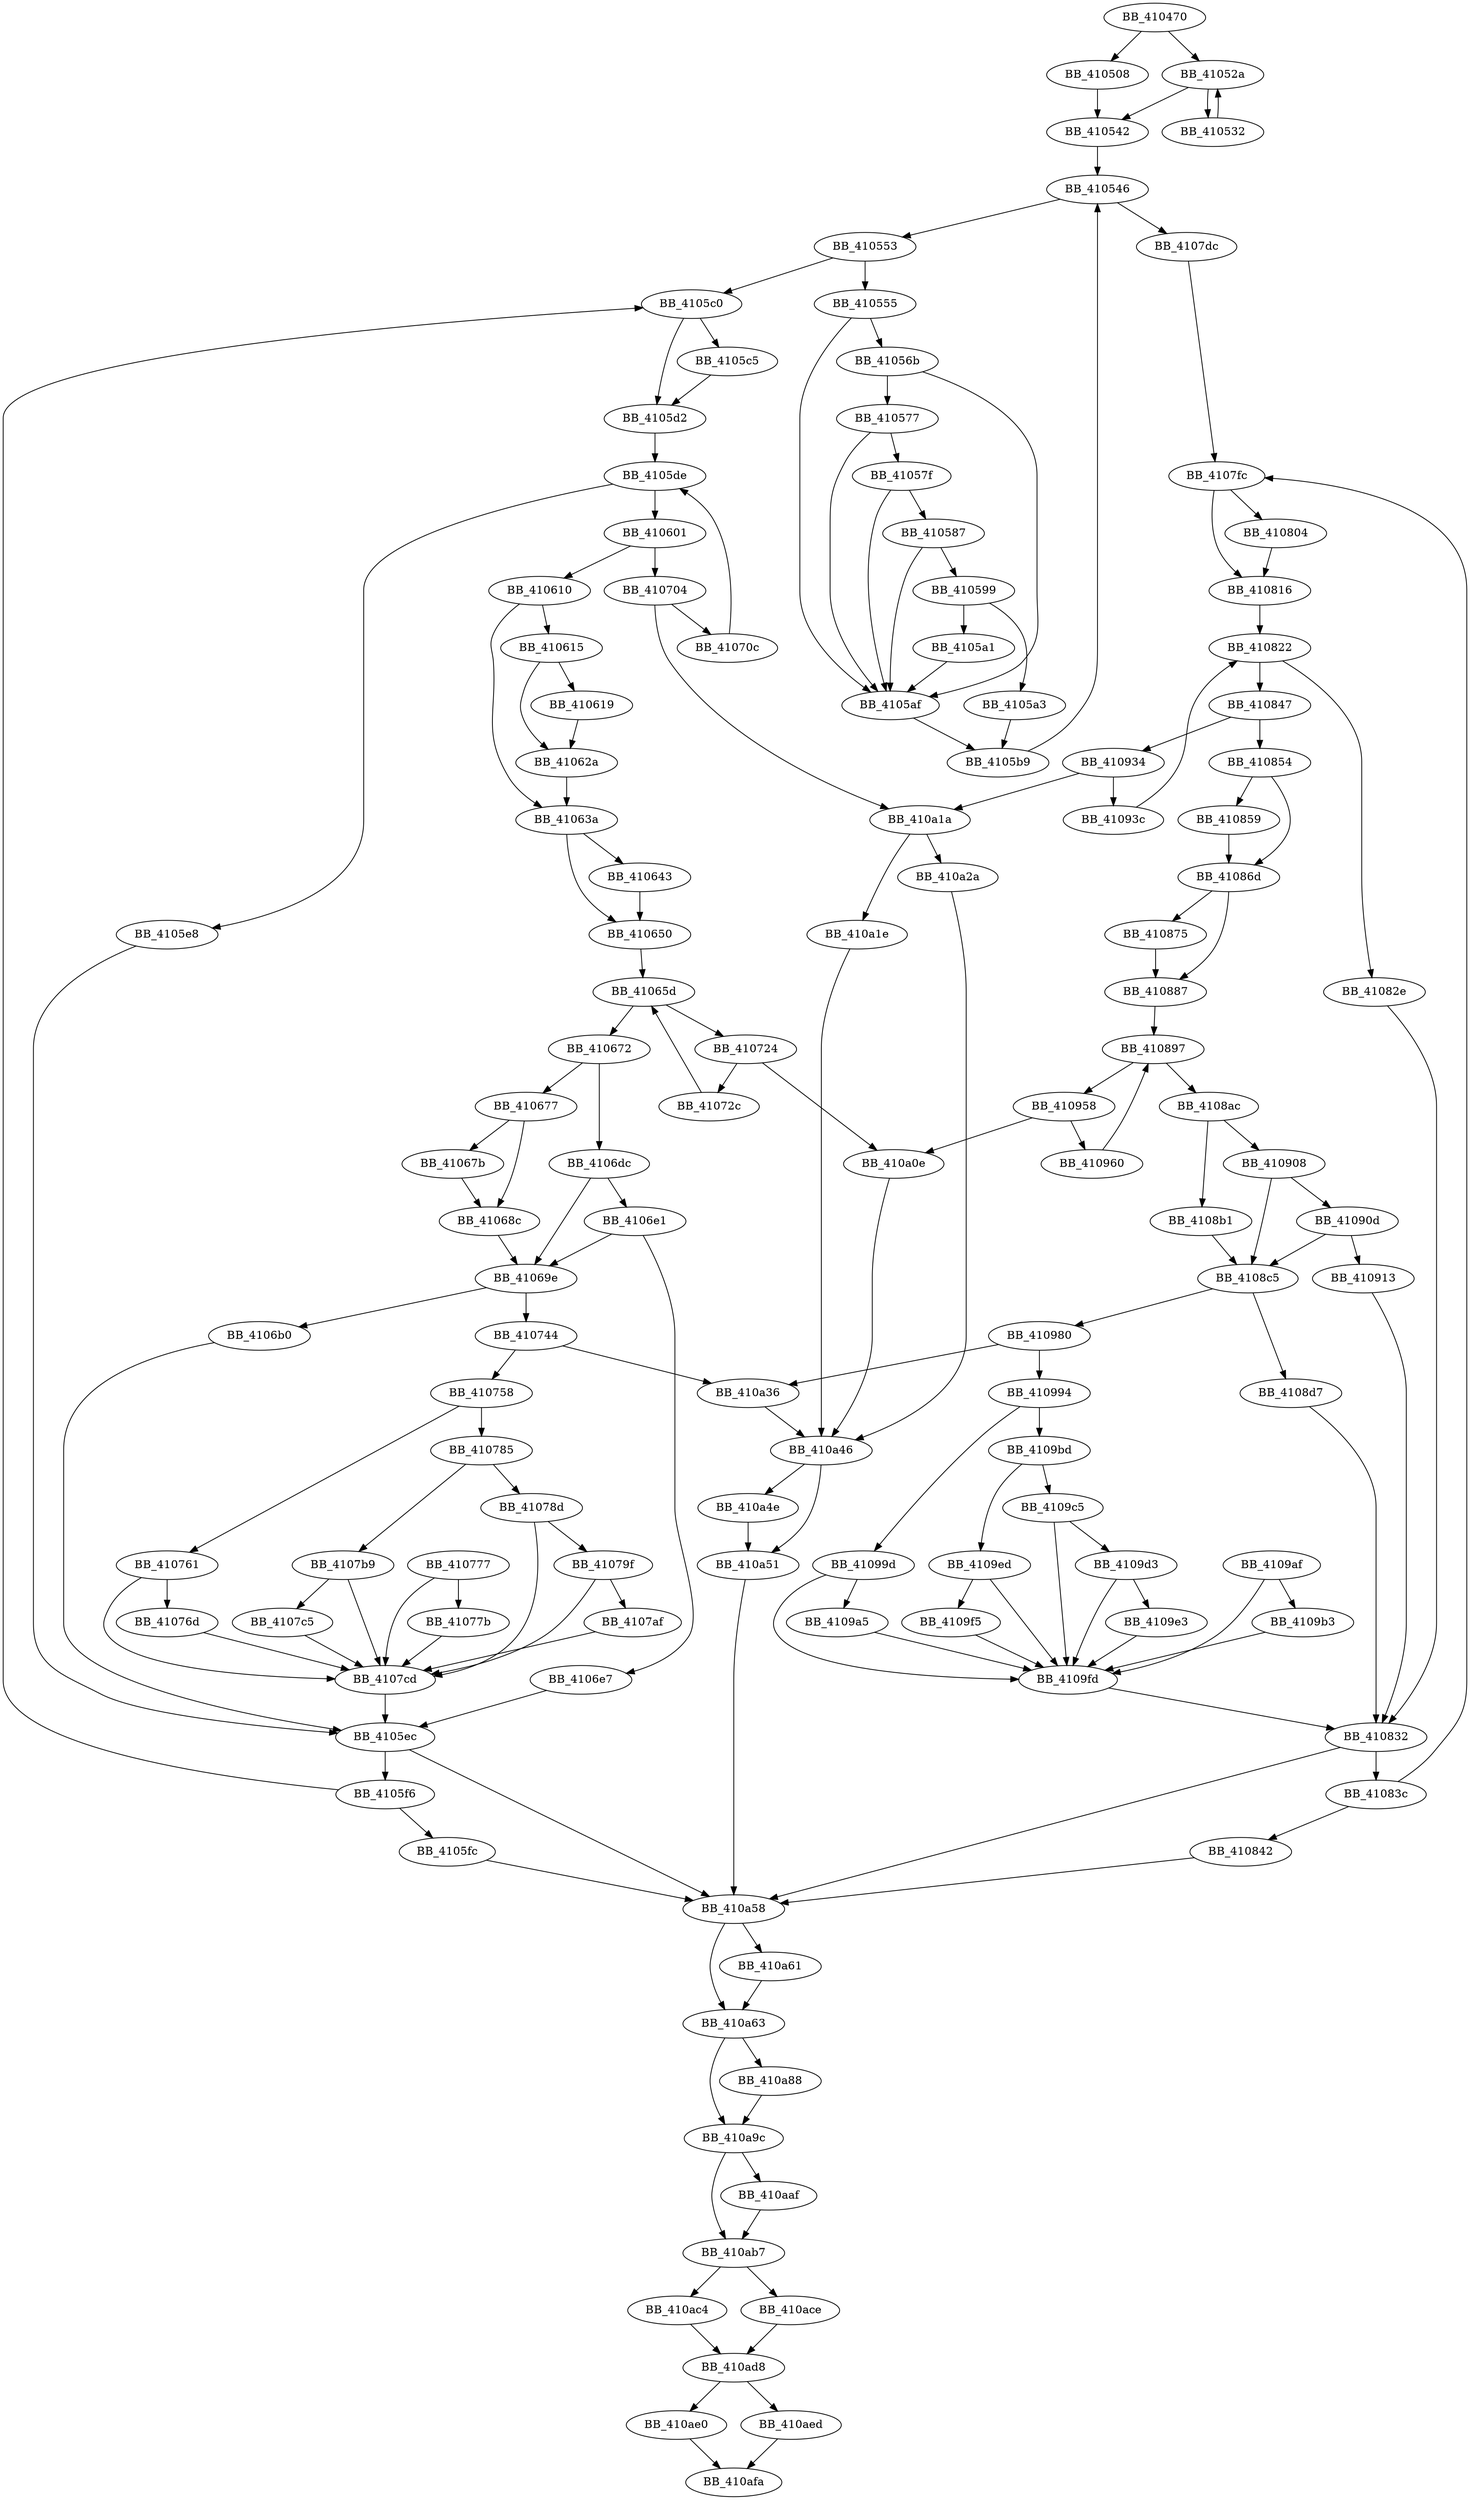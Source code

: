 DiGraph sub_410470{
BB_410470->BB_410508
BB_410470->BB_41052a
BB_410508->BB_410542
BB_41052a->BB_410532
BB_41052a->BB_410542
BB_410532->BB_41052a
BB_410542->BB_410546
BB_410546->BB_410553
BB_410546->BB_4107dc
BB_410553->BB_410555
BB_410553->BB_4105c0
BB_410555->BB_41056b
BB_410555->BB_4105af
BB_41056b->BB_410577
BB_41056b->BB_4105af
BB_410577->BB_41057f
BB_410577->BB_4105af
BB_41057f->BB_410587
BB_41057f->BB_4105af
BB_410587->BB_410599
BB_410587->BB_4105af
BB_410599->BB_4105a1
BB_410599->BB_4105a3
BB_4105a1->BB_4105af
BB_4105a3->BB_4105b9
BB_4105af->BB_4105b9
BB_4105b9->BB_410546
BB_4105c0->BB_4105c5
BB_4105c0->BB_4105d2
BB_4105c5->BB_4105d2
BB_4105d2->BB_4105de
BB_4105de->BB_4105e8
BB_4105de->BB_410601
BB_4105e8->BB_4105ec
BB_4105ec->BB_4105f6
BB_4105ec->BB_410a58
BB_4105f6->BB_4105c0
BB_4105f6->BB_4105fc
BB_4105fc->BB_410a58
BB_410601->BB_410610
BB_410601->BB_410704
BB_410610->BB_410615
BB_410610->BB_41063a
BB_410615->BB_410619
BB_410615->BB_41062a
BB_410619->BB_41062a
BB_41062a->BB_41063a
BB_41063a->BB_410643
BB_41063a->BB_410650
BB_410643->BB_410650
BB_410650->BB_41065d
BB_41065d->BB_410672
BB_41065d->BB_410724
BB_410672->BB_410677
BB_410672->BB_4106dc
BB_410677->BB_41067b
BB_410677->BB_41068c
BB_41067b->BB_41068c
BB_41068c->BB_41069e
BB_41069e->BB_4106b0
BB_41069e->BB_410744
BB_4106b0->BB_4105ec
BB_4106dc->BB_41069e
BB_4106dc->BB_4106e1
BB_4106e1->BB_41069e
BB_4106e1->BB_4106e7
BB_4106e7->BB_4105ec
BB_410704->BB_41070c
BB_410704->BB_410a1a
BB_41070c->BB_4105de
BB_410724->BB_41072c
BB_410724->BB_410a0e
BB_41072c->BB_41065d
BB_410744->BB_410758
BB_410744->BB_410a36
BB_410758->BB_410761
BB_410758->BB_410785
BB_410761->BB_41076d
BB_410761->BB_4107cd
BB_41076d->BB_4107cd
BB_410777->BB_41077b
BB_410777->BB_4107cd
BB_41077b->BB_4107cd
BB_410785->BB_41078d
BB_410785->BB_4107b9
BB_41078d->BB_41079f
BB_41078d->BB_4107cd
BB_41079f->BB_4107af
BB_41079f->BB_4107cd
BB_4107af->BB_4107cd
BB_4107b9->BB_4107c5
BB_4107b9->BB_4107cd
BB_4107c5->BB_4107cd
BB_4107cd->BB_4105ec
BB_4107dc->BB_4107fc
BB_4107fc->BB_410804
BB_4107fc->BB_410816
BB_410804->BB_410816
BB_410816->BB_410822
BB_410822->BB_41082e
BB_410822->BB_410847
BB_41082e->BB_410832
BB_410832->BB_41083c
BB_410832->BB_410a58
BB_41083c->BB_4107fc
BB_41083c->BB_410842
BB_410842->BB_410a58
BB_410847->BB_410854
BB_410847->BB_410934
BB_410854->BB_410859
BB_410854->BB_41086d
BB_410859->BB_41086d
BB_41086d->BB_410875
BB_41086d->BB_410887
BB_410875->BB_410887
BB_410887->BB_410897
BB_410897->BB_4108ac
BB_410897->BB_410958
BB_4108ac->BB_4108b1
BB_4108ac->BB_410908
BB_4108b1->BB_4108c5
BB_4108c5->BB_4108d7
BB_4108c5->BB_410980
BB_4108d7->BB_410832
BB_410908->BB_4108c5
BB_410908->BB_41090d
BB_41090d->BB_4108c5
BB_41090d->BB_410913
BB_410913->BB_410832
BB_410934->BB_41093c
BB_410934->BB_410a1a
BB_41093c->BB_410822
BB_410958->BB_410960
BB_410958->BB_410a0e
BB_410960->BB_410897
BB_410980->BB_410994
BB_410980->BB_410a36
BB_410994->BB_41099d
BB_410994->BB_4109bd
BB_41099d->BB_4109a5
BB_41099d->BB_4109fd
BB_4109a5->BB_4109fd
BB_4109af->BB_4109b3
BB_4109af->BB_4109fd
BB_4109b3->BB_4109fd
BB_4109bd->BB_4109c5
BB_4109bd->BB_4109ed
BB_4109c5->BB_4109d3
BB_4109c5->BB_4109fd
BB_4109d3->BB_4109e3
BB_4109d3->BB_4109fd
BB_4109e3->BB_4109fd
BB_4109ed->BB_4109f5
BB_4109ed->BB_4109fd
BB_4109f5->BB_4109fd
BB_4109fd->BB_410832
BB_410a0e->BB_410a46
BB_410a1a->BB_410a1e
BB_410a1a->BB_410a2a
BB_410a1e->BB_410a46
BB_410a2a->BB_410a46
BB_410a36->BB_410a46
BB_410a46->BB_410a4e
BB_410a46->BB_410a51
BB_410a4e->BB_410a51
BB_410a51->BB_410a58
BB_410a58->BB_410a61
BB_410a58->BB_410a63
BB_410a61->BB_410a63
BB_410a63->BB_410a88
BB_410a63->BB_410a9c
BB_410a88->BB_410a9c
BB_410a9c->BB_410aaf
BB_410a9c->BB_410ab7
BB_410aaf->BB_410ab7
BB_410ab7->BB_410ac4
BB_410ab7->BB_410ace
BB_410ac4->BB_410ad8
BB_410ace->BB_410ad8
BB_410ad8->BB_410ae0
BB_410ad8->BB_410aed
BB_410ae0->BB_410afa
BB_410aed->BB_410afa
}
